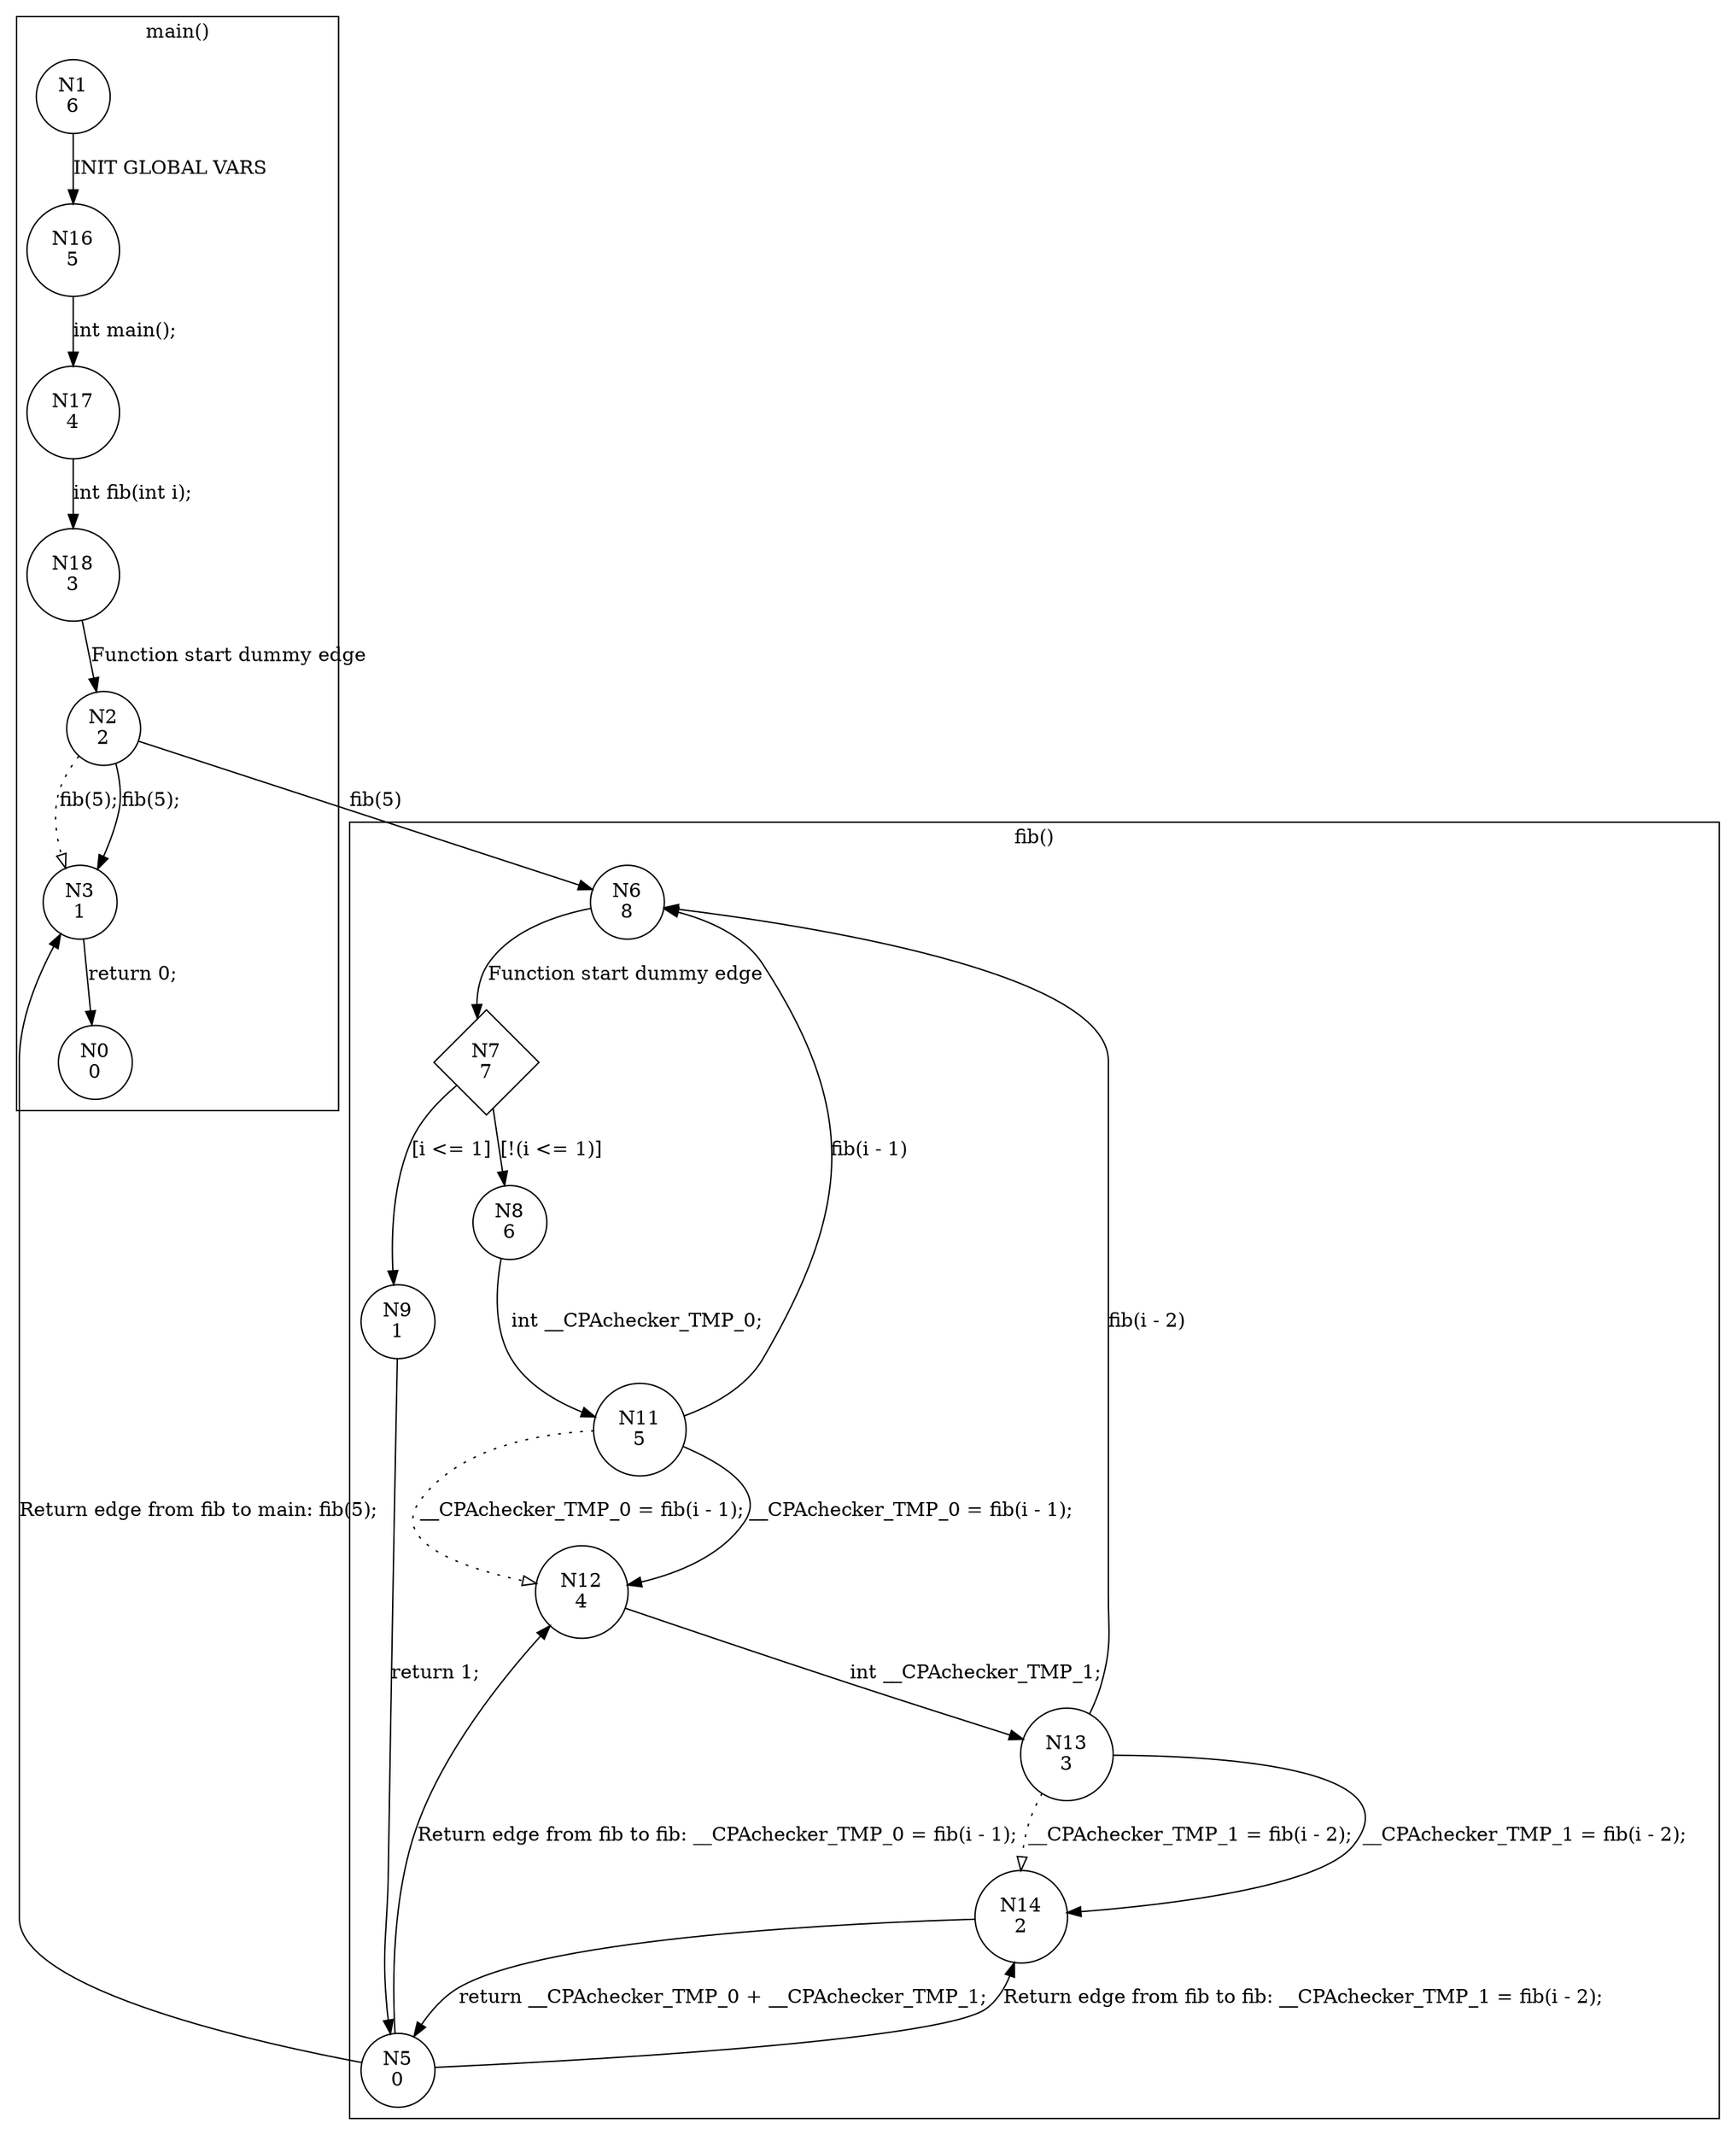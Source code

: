digraph CFA {
1 [shape="circle" label="N1\n6"]
16 [shape="circle" label="N16\n5"]
17 [shape="circle" label="N17\n4"]
18 [shape="circle" label="N18\n3"]
2 [shape="circle" label="N2\n2"]
6 [shape="circle" label="N6\n8"]
7 [shape="diamond" label="N7\n7"]
8 [shape="circle" label="N8\n6"]
11 [shape="circle" label="N11\n5"]
12 [shape="circle" label="N12\n4"]
13 [shape="circle" label="N13\n3"]
14 [shape="circle" label="N14\n2"]
5 [shape="circle" label="N5\n0"]
3 [shape="circle" label="N3\n1"]
0 [shape="circle" label="N0\n0"]
9 [shape="circle" label="N9\n1"]
node [shape="circle"]
subgraph cluster_fib {
label="fib()"
6 -> 7 [label="Function start dummy edge"]
7 -> 9 [label="[i <= 1]"]
7 -> 8 [label="[!(i <= 1)]"]
8 -> 11 [label="int __CPAchecker_TMP_0;"]
11 -> 12 [label="__CPAchecker_TMP_0 = fib(i - 1);" style="dotted" arrowhead="empty"]
11 -> 12 [label="__CPAchecker_TMP_0 = fib(i - 1);"]
12 -> 13 [label="int __CPAchecker_TMP_1;"]
13 -> 14 [label="__CPAchecker_TMP_1 = fib(i - 2);" style="dotted" arrowhead="empty"]
13 -> 14 [label="__CPAchecker_TMP_1 = fib(i - 2);"]
14 -> 5 [label="return __CPAchecker_TMP_0 + __CPAchecker_TMP_1;"]
9 -> 5 [label="return 1;"]}
subgraph cluster_main {
label="main()"
1 -> 16 [label="INIT GLOBAL VARS"]
16 -> 17 [label="int main();"]
17 -> 18 [label="int fib(int i);"]
18 -> 2 [label="Function start dummy edge"]
2 -> 3 [label="fib(5);" style="dotted" arrowhead="empty"]
2 -> 3 [label="fib(5);"]
3 -> 0 [label="return 0;"]}
2 -> 6 [label="fib(5)"]
11 -> 6 [label="fib(i - 1)"]
13 -> 6 [label="fib(i - 2)"]
5 -> 12 [label="Return edge from fib to fib: __CPAchecker_TMP_0 = fib(i - 1);"]
5 -> 14 [label="Return edge from fib to fib: __CPAchecker_TMP_1 = fib(i - 2);"]
5 -> 3 [label="Return edge from fib to main: fib(5);"]}